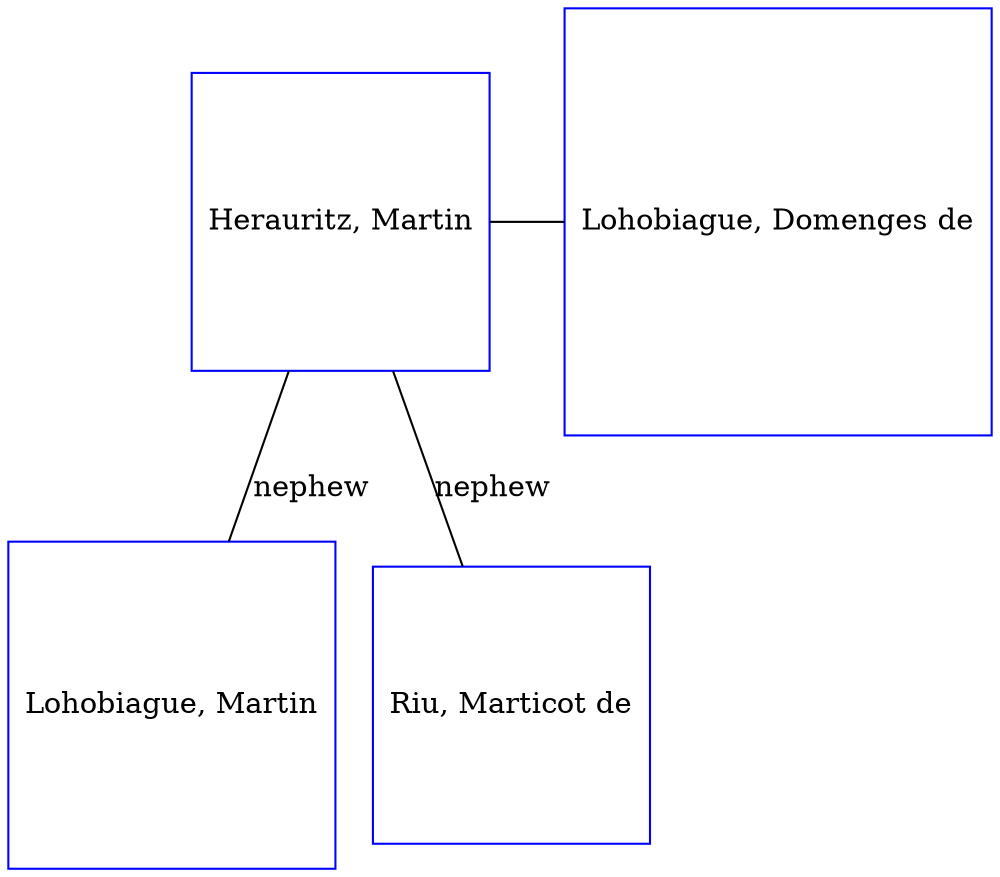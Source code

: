 digraph D {
    edge [dir=none];    node [shape=box];    "021652"   [label="Herauritz, Martin", shape=box, regular=1, color="blue"] ;
"024041"   [label="Lohobiague, Martin", shape=box, regular=1, color="blue"] ;
"021654"   [label="Lohobiague, Domenges de", shape=box, regular=1, color="blue"] ;
"021655"   [label="Riu, Marticot de", shape=box, regular=1, color="blue"] ;
{rank=same; 021652->021654};
021652->024041 [label="nephew", arrowsize=0.0]; 
021652->021655 [label="nephew", arrowsize=0.0]; 
}